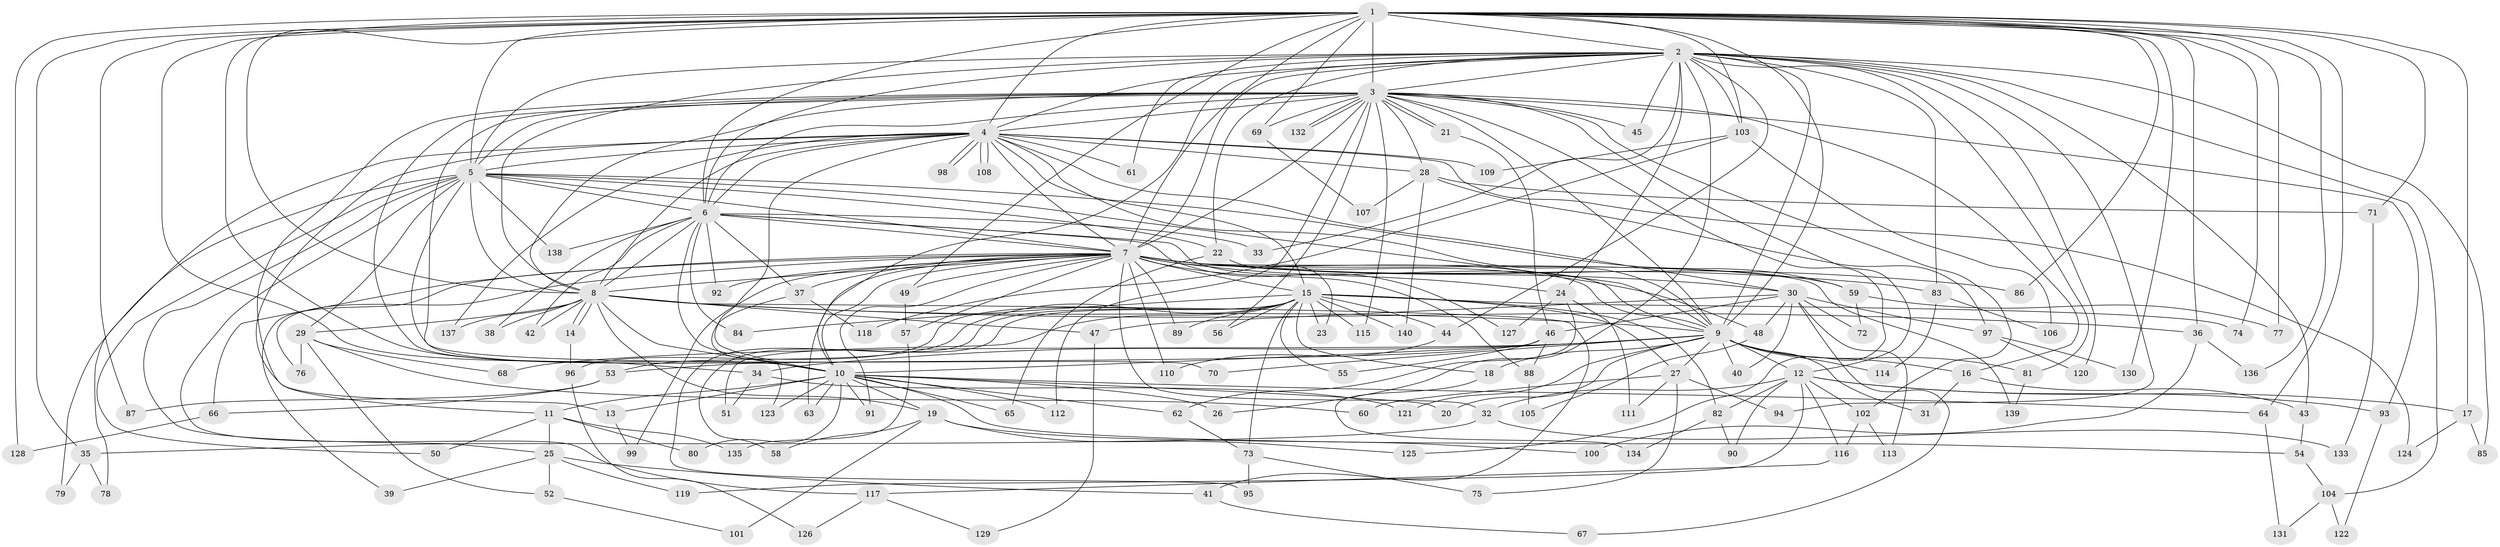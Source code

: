 // coarse degree distribution, {21: 0.014285714285714285, 25: 0.014285714285714285, 22: 0.02857142857142857, 2: 0.5142857142857142, 1: 0.17142857142857143, 5: 0.05714285714285714, 3: 0.11428571428571428, 7: 0.014285714285714285, 8: 0.014285714285714285, 4: 0.04285714285714286, 23: 0.014285714285714285}
// Generated by graph-tools (version 1.1) at 2025/46/03/04/25 21:46:21]
// undirected, 140 vertices, 305 edges
graph export_dot {
graph [start="1"]
  node [color=gray90,style=filled];
  1;
  2;
  3;
  4;
  5;
  6;
  7;
  8;
  9;
  10;
  11;
  12;
  13;
  14;
  15;
  16;
  17;
  18;
  19;
  20;
  21;
  22;
  23;
  24;
  25;
  26;
  27;
  28;
  29;
  30;
  31;
  32;
  33;
  34;
  35;
  36;
  37;
  38;
  39;
  40;
  41;
  42;
  43;
  44;
  45;
  46;
  47;
  48;
  49;
  50;
  51;
  52;
  53;
  54;
  55;
  56;
  57;
  58;
  59;
  60;
  61;
  62;
  63;
  64;
  65;
  66;
  67;
  68;
  69;
  70;
  71;
  72;
  73;
  74;
  75;
  76;
  77;
  78;
  79;
  80;
  81;
  82;
  83;
  84;
  85;
  86;
  87;
  88;
  89;
  90;
  91;
  92;
  93;
  94;
  95;
  96;
  97;
  98;
  99;
  100;
  101;
  102;
  103;
  104;
  105;
  106;
  107;
  108;
  109;
  110;
  111;
  112;
  113;
  114;
  115;
  116;
  117;
  118;
  119;
  120;
  121;
  122;
  123;
  124;
  125;
  126;
  127;
  128;
  129;
  130;
  131;
  132;
  133;
  134;
  135;
  136;
  137;
  138;
  139;
  140;
  1 -- 2;
  1 -- 3;
  1 -- 4;
  1 -- 5;
  1 -- 6;
  1 -- 7;
  1 -- 8;
  1 -- 9;
  1 -- 10;
  1 -- 17;
  1 -- 34;
  1 -- 35;
  1 -- 36;
  1 -- 49;
  1 -- 64;
  1 -- 69;
  1 -- 71;
  1 -- 74;
  1 -- 77;
  1 -- 86;
  1 -- 87;
  1 -- 103;
  1 -- 128;
  1 -- 130;
  1 -- 136;
  2 -- 3;
  2 -- 4;
  2 -- 5;
  2 -- 6;
  2 -- 7;
  2 -- 8;
  2 -- 9;
  2 -- 10;
  2 -- 22;
  2 -- 24;
  2 -- 26;
  2 -- 33;
  2 -- 43;
  2 -- 44;
  2 -- 45;
  2 -- 61;
  2 -- 81;
  2 -- 83;
  2 -- 85;
  2 -- 94;
  2 -- 103;
  2 -- 104;
  2 -- 120;
  3 -- 4;
  3 -- 5;
  3 -- 6;
  3 -- 7;
  3 -- 8;
  3 -- 9;
  3 -- 10;
  3 -- 12;
  3 -- 13;
  3 -- 16;
  3 -- 21;
  3 -- 21;
  3 -- 28;
  3 -- 45;
  3 -- 56;
  3 -- 69;
  3 -- 70;
  3 -- 93;
  3 -- 102;
  3 -- 112;
  3 -- 115;
  3 -- 125;
  3 -- 132;
  3 -- 132;
  4 -- 5;
  4 -- 6;
  4 -- 7;
  4 -- 8;
  4 -- 9;
  4 -- 10;
  4 -- 11;
  4 -- 15;
  4 -- 28;
  4 -- 30;
  4 -- 61;
  4 -- 78;
  4 -- 98;
  4 -- 98;
  4 -- 108;
  4 -- 108;
  4 -- 109;
  4 -- 124;
  4 -- 137;
  5 -- 6;
  5 -- 7;
  5 -- 8;
  5 -- 9;
  5 -- 10;
  5 -- 22;
  5 -- 25;
  5 -- 29;
  5 -- 50;
  5 -- 59;
  5 -- 79;
  5 -- 117;
  5 -- 138;
  6 -- 7;
  6 -- 8;
  6 -- 9;
  6 -- 10;
  6 -- 33;
  6 -- 37;
  6 -- 38;
  6 -- 42;
  6 -- 84;
  6 -- 92;
  6 -- 127;
  6 -- 138;
  7 -- 8;
  7 -- 9;
  7 -- 10;
  7 -- 15;
  7 -- 24;
  7 -- 30;
  7 -- 32;
  7 -- 37;
  7 -- 39;
  7 -- 48;
  7 -- 49;
  7 -- 57;
  7 -- 59;
  7 -- 63;
  7 -- 66;
  7 -- 76;
  7 -- 83;
  7 -- 86;
  7 -- 88;
  7 -- 89;
  7 -- 91;
  7 -- 92;
  7 -- 99;
  7 -- 110;
  7 -- 139;
  8 -- 9;
  8 -- 10;
  8 -- 14;
  8 -- 14;
  8 -- 19;
  8 -- 29;
  8 -- 36;
  8 -- 38;
  8 -- 41;
  8 -- 42;
  8 -- 47;
  8 -- 137;
  9 -- 10;
  9 -- 12;
  9 -- 16;
  9 -- 18;
  9 -- 20;
  9 -- 27;
  9 -- 31;
  9 -- 34;
  9 -- 40;
  9 -- 68;
  9 -- 70;
  9 -- 81;
  9 -- 114;
  9 -- 121;
  10 -- 11;
  10 -- 13;
  10 -- 19;
  10 -- 20;
  10 -- 26;
  10 -- 54;
  10 -- 62;
  10 -- 63;
  10 -- 64;
  10 -- 65;
  10 -- 80;
  10 -- 91;
  10 -- 112;
  10 -- 123;
  11 -- 25;
  11 -- 50;
  11 -- 80;
  11 -- 135;
  12 -- 17;
  12 -- 32;
  12 -- 82;
  12 -- 90;
  12 -- 93;
  12 -- 102;
  12 -- 116;
  12 -- 119;
  13 -- 99;
  14 -- 96;
  15 -- 18;
  15 -- 23;
  15 -- 27;
  15 -- 44;
  15 -- 51;
  15 -- 53;
  15 -- 55;
  15 -- 56;
  15 -- 58;
  15 -- 73;
  15 -- 74;
  15 -- 82;
  15 -- 84;
  15 -- 89;
  15 -- 95;
  15 -- 96;
  15 -- 115;
  15 -- 140;
  16 -- 31;
  16 -- 43;
  17 -- 85;
  17 -- 124;
  18 -- 134;
  19 -- 58;
  19 -- 100;
  19 -- 101;
  19 -- 125;
  21 -- 46;
  22 -- 23;
  22 -- 65;
  24 -- 62;
  24 -- 111;
  24 -- 127;
  25 -- 39;
  25 -- 41;
  25 -- 52;
  25 -- 119;
  27 -- 60;
  27 -- 75;
  27 -- 94;
  27 -- 111;
  28 -- 71;
  28 -- 97;
  28 -- 107;
  28 -- 140;
  29 -- 52;
  29 -- 60;
  29 -- 68;
  29 -- 76;
  30 -- 40;
  30 -- 46;
  30 -- 47;
  30 -- 48;
  30 -- 67;
  30 -- 72;
  30 -- 97;
  30 -- 113;
  32 -- 35;
  32 -- 133;
  34 -- 51;
  34 -- 121;
  35 -- 78;
  35 -- 79;
  36 -- 100;
  36 -- 136;
  37 -- 118;
  37 -- 123;
  41 -- 67;
  43 -- 54;
  44 -- 110;
  46 -- 53;
  46 -- 55;
  46 -- 88;
  47 -- 129;
  48 -- 105;
  49 -- 57;
  52 -- 101;
  53 -- 66;
  53 -- 87;
  54 -- 104;
  57 -- 135;
  59 -- 72;
  59 -- 77;
  62 -- 73;
  64 -- 131;
  66 -- 128;
  69 -- 107;
  71 -- 133;
  73 -- 75;
  73 -- 95;
  81 -- 139;
  82 -- 90;
  82 -- 134;
  83 -- 106;
  83 -- 114;
  88 -- 105;
  93 -- 122;
  96 -- 126;
  97 -- 120;
  97 -- 130;
  102 -- 113;
  102 -- 116;
  103 -- 106;
  103 -- 109;
  103 -- 118;
  104 -- 122;
  104 -- 131;
  116 -- 117;
  117 -- 126;
  117 -- 129;
}
